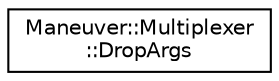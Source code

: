 digraph "Graphical Class Hierarchy"
{
  edge [fontname="Helvetica",fontsize="10",labelfontname="Helvetica",labelfontsize="10"];
  node [fontname="Helvetica",fontsize="10",shape=record];
  rankdir="LR";
  Node0 [label="Maneuver::Multiplexer\l::DropArgs",height=0.2,width=0.4,color="black", fillcolor="white", style="filled",URL="$struct_maneuver_1_1_multiplexer_1_1_drop_args.html",tooltip="Variables. "];
}
